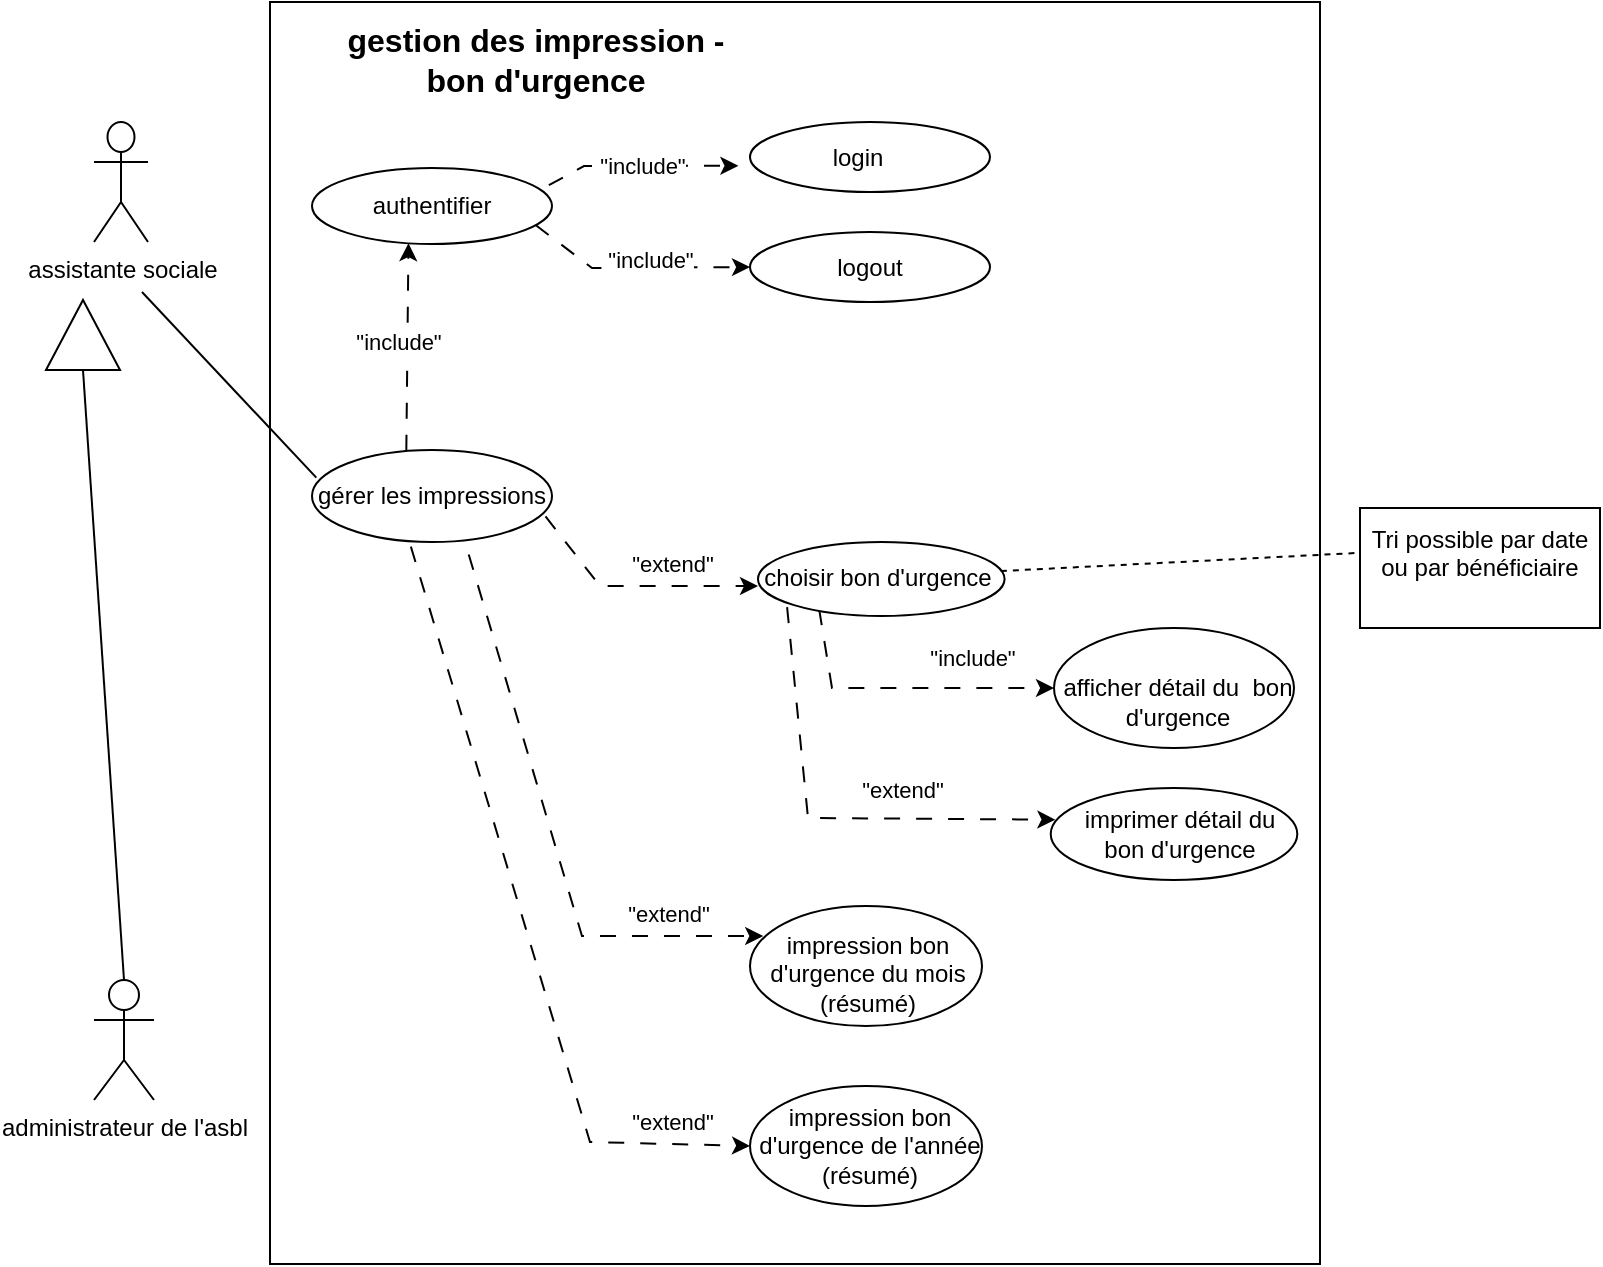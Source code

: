 <mxfile version="28.0.4">
  <diagram name="Page-1" id="1hs5s9o86z9CkmKRlvlU">
    <mxGraphModel dx="705" dy="608" grid="0" gridSize="10" guides="1" tooltips="1" connect="1" arrows="1" fold="1" page="1" pageScale="1" pageWidth="827" pageHeight="1169" math="0" shadow="0">
      <root>
        <mxCell id="0" />
        <mxCell id="1" parent="0" />
        <mxCell id="GhNzC62iqTjmhW8HPOJ9-1" value="" style="rounded=0;whiteSpace=wrap;html=1;movable=0;resizable=0;rotatable=0;deletable=0;editable=0;locked=1;connectable=0;" parent="1" vertex="1">
          <mxGeometry x="145" y="110" width="525" height="631" as="geometry" />
        </mxCell>
        <mxCell id="m7XsVHhVL0BLHQTgYPTq-2" value="assistante sociale" style="shape=umlActor;verticalLabelPosition=bottom;verticalAlign=top;html=1;" parent="1" vertex="1">
          <mxGeometry x="57" y="170" width="27" height="60" as="geometry" />
        </mxCell>
        <mxCell id="m7XsVHhVL0BLHQTgYPTq-81" value="" style="shape=ellipse;container=1;horizontal=1;horizontalStack=0;resizeParent=1;resizeParentMax=0;resizeLast=0;html=1;dashed=0;collapsible=0;" parent="1" vertex="1">
          <mxGeometry x="385" y="562" width="116" height="60" as="geometry" />
        </mxCell>
        <mxCell id="m7XsVHhVL0BLHQTgYPTq-82" value="impression bon d&#39;urgence du mois (résumé)" style="html=1;strokeColor=none;fillColor=none;align=center;verticalAlign=middle;rotatable=0;whiteSpace=wrap;" parent="m7XsVHhVL0BLHQTgYPTq-81" vertex="1">
          <mxGeometry x="1.29" y="26" width="116" height="15" as="geometry" />
        </mxCell>
        <mxCell id="m7XsVHhVL0BLHQTgYPTq-83" value="&quot;extend&quot;" style="endArrow=classic;html=1;rounded=0;entryX=0.057;entryY=0.25;entryDx=0;entryDy=0;endFill=1;entryPerimeter=0;exitX=0.653;exitY=1.135;exitDx=0;exitDy=0;exitPerimeter=0;dashed=1;dashPattern=8 8;" parent="1" source="v8u3o5dKxp5fcHs1NCGX-15" target="m7XsVHhVL0BLHQTgYPTq-81" edge="1">
          <mxGeometry x="0.671" y="11" width="50" height="50" relative="1" as="geometry">
            <mxPoint x="92.29" y="266" as="sourcePoint" />
            <mxPoint x="385" y="568" as="targetPoint" />
            <Array as="points">
              <mxPoint x="301" y="577" />
            </Array>
            <mxPoint as="offset" />
          </mxGeometry>
        </mxCell>
        <mxCell id="m7XsVHhVL0BLHQTgYPTq-84" value="" style="shape=ellipse;container=1;horizontal=1;horizontalStack=0;resizeParent=1;resizeParentMax=0;resizeLast=0;html=1;dashed=0;collapsible=0;" parent="1" vertex="1">
          <mxGeometry x="385" y="652" width="116" height="60" as="geometry" />
        </mxCell>
        <mxCell id="m7XsVHhVL0BLHQTgYPTq-85" value="impression bon d&#39;urgence de l&#39;année (résumé)" style="html=1;strokeColor=none;fillColor=none;align=center;verticalAlign=middle;rotatable=0;whiteSpace=wrap;" parent="m7XsVHhVL0BLHQTgYPTq-84" vertex="1">
          <mxGeometry x="2" y="22.5" width="116" height="15" as="geometry" />
        </mxCell>
        <mxCell id="m7XsVHhVL0BLHQTgYPTq-86" value="&quot;extend&quot;" style="endArrow=classic;html=1;rounded=0;entryX=0;entryY=0.5;entryDx=0;entryDy=0;endFill=1;exitX=0.412;exitY=1.05;exitDx=0;exitDy=0;exitPerimeter=0;dashed=1;dashPattern=8 8;" parent="1" source="v8u3o5dKxp5fcHs1NCGX-15" target="m7XsVHhVL0BLHQTgYPTq-84" edge="1">
          <mxGeometry x="0.799" y="11" width="50" height="50" relative="1" as="geometry">
            <mxPoint x="87.29" y="294" as="sourcePoint" />
            <mxPoint x="439.29" y="763" as="targetPoint" />
            <Array as="points">
              <mxPoint x="305" y="680" />
            </Array>
            <mxPoint as="offset" />
          </mxGeometry>
        </mxCell>
        <mxCell id="m7XsVHhVL0BLHQTgYPTq-106" value="administrateur de l&#39;asbl" style="shape=umlActor;verticalLabelPosition=bottom;verticalAlign=top;html=1;outlineConnect=0;" parent="1" vertex="1">
          <mxGeometry x="57" y="599" width="30" height="60" as="geometry" />
        </mxCell>
        <mxCell id="m7XsVHhVL0BLHQTgYPTq-109" value="" style="group" parent="1" vertex="1" connectable="0">
          <mxGeometry x="27" y="264" width="37" height="35" as="geometry" />
        </mxCell>
        <mxCell id="m7XsVHhVL0BLHQTgYPTq-107" value="" style="triangle;whiteSpace=wrap;html=1;rotation=-90;" parent="m7XsVHhVL0BLHQTgYPTq-109" vertex="1">
          <mxGeometry x="7" y="-6" width="35" height="37" as="geometry" />
        </mxCell>
        <mxCell id="m7XsVHhVL0BLHQTgYPTq-108" value="" style="endArrow=none;html=1;rounded=0;exitX=0.5;exitY=0;exitDx=0;exitDy=0;exitPerimeter=0;entryX=0;entryY=0.5;entryDx=0;entryDy=0;" parent="m7XsVHhVL0BLHQTgYPTq-109" source="m7XsVHhVL0BLHQTgYPTq-106" target="m7XsVHhVL0BLHQTgYPTq-107" edge="1">
          <mxGeometry width="50" height="50" relative="1" as="geometry">
            <mxPoint x="70" y="37" as="sourcePoint" />
            <mxPoint x="120" y="-13" as="targetPoint" />
          </mxGeometry>
        </mxCell>
        <mxCell id="m7XsVHhVL0BLHQTgYPTq-110" value="" style="shape=ellipse;container=1;horizontal=1;horizontalStack=0;resizeParent=1;resizeParentMax=0;resizeLast=0;html=1;dashed=0;collapsible=0;" parent="1" vertex="1">
          <mxGeometry x="537" y="423" width="120" height="60" as="geometry" />
        </mxCell>
        <mxCell id="m7XsVHhVL0BLHQTgYPTq-111" value="afficher détail du&amp;nbsp; bon d&#39;urgence" style="html=1;strokeColor=none;fillColor=none;align=center;verticalAlign=middle;rotatable=0;whiteSpace=wrap;" parent="m7XsVHhVL0BLHQTgYPTq-110" vertex="1">
          <mxGeometry x="2" y="29.001" width="120" height="15" as="geometry" />
        </mxCell>
        <mxCell id="m7XsVHhVL0BLHQTgYPTq-112" value="&quot;include&quot;" style="endArrow=classic;html=1;rounded=0;entryX=0;entryY=0.5;entryDx=0;entryDy=0;endFill=1;exitX=0.248;exitY=0.911;exitDx=0;exitDy=0;exitPerimeter=0;dashed=1;dashPattern=8 8;" parent="1" source="v8u3o5dKxp5fcHs1NCGX-18" target="m7XsVHhVL0BLHQTgYPTq-110" edge="1">
          <mxGeometry x="0.45" y="15" width="50" height="50" relative="1" as="geometry">
            <mxPoint x="-336" y="183" as="sourcePoint" />
            <mxPoint x="237" y="382" as="targetPoint" />
            <Array as="points">
              <mxPoint x="426" y="453" />
            </Array>
            <mxPoint as="offset" />
          </mxGeometry>
        </mxCell>
        <mxCell id="GhNzC62iqTjmhW8HPOJ9-2" value="gestion des impression - bon d&#39;urgence" style="text;html=1;align=center;verticalAlign=middle;whiteSpace=wrap;rounded=0;fontSize=16;fontStyle=1" parent="1" vertex="1">
          <mxGeometry x="169" y="124" width="218" height="30" as="geometry" />
        </mxCell>
        <mxCell id="v8u3o5dKxp5fcHs1NCGX-1" value="" style="shape=ellipse;container=1;horizontal=1;horizontalStack=0;resizeParent=1;resizeParentMax=0;resizeLast=0;html=1;dashed=0;collapsible=0;" parent="1" vertex="1">
          <mxGeometry x="385" y="170" width="120" height="35" as="geometry" />
        </mxCell>
        <mxCell id="v8u3o5dKxp5fcHs1NCGX-2" value="login" style="html=1;strokeColor=none;fillColor=none;align=center;verticalAlign=middle;rotatable=0;whiteSpace=wrap;" parent="v8u3o5dKxp5fcHs1NCGX-1" vertex="1">
          <mxGeometry x="-5.8" y="13.125" width="120" height="8.75" as="geometry" />
        </mxCell>
        <mxCell id="v8u3o5dKxp5fcHs1NCGX-3" value="" style="shape=ellipse;container=1;horizontal=1;horizontalStack=0;resizeParent=1;resizeParentMax=0;resizeLast=0;html=1;dashed=0;collapsible=0;" parent="1" vertex="1">
          <mxGeometry x="385" y="225" width="120" height="35" as="geometry" />
        </mxCell>
        <mxCell id="v8u3o5dKxp5fcHs1NCGX-4" value="logout" style="html=1;strokeColor=none;fillColor=none;align=center;verticalAlign=middle;rotatable=0;whiteSpace=wrap;" parent="v8u3o5dKxp5fcHs1NCGX-3" vertex="1">
          <mxGeometry y="13.125" width="120" height="8.75" as="geometry" />
        </mxCell>
        <mxCell id="v8u3o5dKxp5fcHs1NCGX-7" value="" style="endArrow=classic;html=1;rounded=0;entryX=0;entryY=1;entryDx=0;entryDy=0;endFill=1;dashed=1;dashPattern=8 8;exitX=0.987;exitY=0.226;exitDx=0;exitDy=0;exitPerimeter=0;" parent="1" source="v8u3o5dKxp5fcHs1NCGX-26" target="v8u3o5dKxp5fcHs1NCGX-2" edge="1">
          <mxGeometry width="50" height="50" relative="1" as="geometry">
            <mxPoint x="71" y="246" as="sourcePoint" />
            <mxPoint x="447" y="314" as="targetPoint" />
            <Array as="points">
              <mxPoint x="302" y="192" />
            </Array>
          </mxGeometry>
        </mxCell>
        <mxCell id="v8u3o5dKxp5fcHs1NCGX-8" value="&quot;include&quot;" style="edgeLabel;html=1;align=center;verticalAlign=middle;resizable=0;points=[];" parent="v8u3o5dKxp5fcHs1NCGX-7" vertex="1" connectable="0">
          <mxGeometry x="0.013" relative="1" as="geometry">
            <mxPoint as="offset" />
          </mxGeometry>
        </mxCell>
        <mxCell id="v8u3o5dKxp5fcHs1NCGX-9" value="" style="endArrow=classic;html=1;rounded=0;entryX=0;entryY=0.5;entryDx=0;entryDy=0;endFill=1;dashed=1;dashPattern=8 8;exitX=0.933;exitY=0.753;exitDx=0;exitDy=0;exitPerimeter=0;" parent="1" source="v8u3o5dKxp5fcHs1NCGX-26" target="v8u3o5dKxp5fcHs1NCGX-4" edge="1">
          <mxGeometry width="50" height="50" relative="1" as="geometry">
            <mxPoint x="264" y="262" as="sourcePoint" />
            <mxPoint x="401" y="304" as="targetPoint" />
            <Array as="points">
              <mxPoint x="306" y="243" />
            </Array>
          </mxGeometry>
        </mxCell>
        <mxCell id="v8u3o5dKxp5fcHs1NCGX-10" value="&quot;include&quot;" style="edgeLabel;html=1;align=center;verticalAlign=middle;resizable=0;points=[];" parent="v8u3o5dKxp5fcHs1NCGX-9" vertex="1" connectable="0">
          <mxGeometry x="-0.095" y="2" relative="1" as="geometry">
            <mxPoint x="13" y="-2" as="offset" />
          </mxGeometry>
        </mxCell>
        <mxCell id="v8u3o5dKxp5fcHs1NCGX-13" value="" style="shape=ellipse;container=1;horizontal=1;horizontalStack=0;resizeParent=1;resizeParentMax=0;resizeLast=0;html=1;dashed=0;collapsible=0;" parent="1" vertex="1">
          <mxGeometry x="535.36" y="503" width="123.29" height="46" as="geometry" />
        </mxCell>
        <mxCell id="v8u3o5dKxp5fcHs1NCGX-14" value="imprimer détail du bon d&#39;urgence" style="html=1;strokeColor=none;fillColor=none;align=center;verticalAlign=middle;rotatable=0;whiteSpace=wrap;" parent="v8u3o5dKxp5fcHs1NCGX-13" vertex="1">
          <mxGeometry x="11" y="17.25" width="108.29" height="11.5" as="geometry" />
        </mxCell>
        <mxCell id="v8u3o5dKxp5fcHs1NCGX-15" value="gérer les impressions" style="ellipse;whiteSpace=wrap;html=1;" parent="1" vertex="1">
          <mxGeometry x="166" y="334" width="120" height="46" as="geometry" />
        </mxCell>
        <mxCell id="v8u3o5dKxp5fcHs1NCGX-16" value="" style="endArrow=classic;html=1;rounded=0;dashed=1;dashPattern=8 8;exitX=0.118;exitY=0.88;exitDx=0;exitDy=0;exitPerimeter=0;entryX=0.019;entryY=0.344;entryDx=0;entryDy=0;entryPerimeter=0;" parent="1" source="v8u3o5dKxp5fcHs1NCGX-18" target="v8u3o5dKxp5fcHs1NCGX-13" edge="1">
          <mxGeometry width="50" height="50" relative="1" as="geometry">
            <mxPoint x="250.72" y="384.658" as="sourcePoint" />
            <mxPoint x="385.0" y="522.002" as="targetPoint" />
            <Array as="points">
              <mxPoint x="414" y="518" />
            </Array>
          </mxGeometry>
        </mxCell>
        <mxCell id="v8u3o5dKxp5fcHs1NCGX-17" value="&quot;extend&quot;" style="edgeLabel;html=1;align=center;verticalAlign=middle;resizable=0;points=[];" parent="v8u3o5dKxp5fcHs1NCGX-16" vertex="1" connectable="0">
          <mxGeometry x="-0.411" y="2" relative="1" as="geometry">
            <mxPoint x="49" y="24" as="offset" />
          </mxGeometry>
        </mxCell>
        <mxCell id="v8u3o5dKxp5fcHs1NCGX-18" value="" style="shape=ellipse;container=1;horizontal=1;horizontalStack=0;resizeParent=1;resizeParentMax=0;resizeLast=0;html=1;dashed=0;collapsible=0;" parent="1" vertex="1">
          <mxGeometry x="389" y="380" width="123.29" height="37" as="geometry" />
        </mxCell>
        <mxCell id="v8u3o5dKxp5fcHs1NCGX-19" value="choisir bon d&#39;urgence" style="html=1;strokeColor=none;fillColor=none;align=center;verticalAlign=middle;rotatable=0;whiteSpace=wrap;" parent="v8u3o5dKxp5fcHs1NCGX-18" vertex="1">
          <mxGeometry y="10.43" width="120" height="16.13" as="geometry" />
        </mxCell>
        <mxCell id="v8u3o5dKxp5fcHs1NCGX-20" value="" style="endArrow=classic;html=1;rounded=0;dashed=1;dashPattern=8 8;exitX=0.973;exitY=0.722;exitDx=0;exitDy=0;exitPerimeter=0;endSize=6;strokeWidth=1;jumpSize=6;" parent="1" source="v8u3o5dKxp5fcHs1NCGX-15" edge="1">
          <mxGeometry width="50" height="50" relative="1" as="geometry">
            <mxPoint x="280" y="401" as="sourcePoint" />
            <mxPoint x="389" y="402" as="targetPoint" />
            <Array as="points">
              <mxPoint x="310" y="402" />
            </Array>
          </mxGeometry>
        </mxCell>
        <mxCell id="v8u3o5dKxp5fcHs1NCGX-21" value="&quot;extend&quot;" style="edgeLabel;html=1;align=center;verticalAlign=middle;resizable=0;points=[];" parent="v8u3o5dKxp5fcHs1NCGX-20" vertex="1" connectable="0">
          <mxGeometry x="-0.411" y="2" relative="1" as="geometry">
            <mxPoint x="39" y="-4" as="offset" />
          </mxGeometry>
        </mxCell>
        <mxCell id="v8u3o5dKxp5fcHs1NCGX-26" value="authentifier" style="ellipse;whiteSpace=wrap;html=1;" parent="1" vertex="1">
          <mxGeometry x="166" y="193" width="120" height="38" as="geometry" />
        </mxCell>
        <mxCell id="v8u3o5dKxp5fcHs1NCGX-27" value="" style="endArrow=classic;html=1;rounded=0;exitX=0.393;exitY=0.009;exitDx=0;exitDy=0;exitPerimeter=0;entryX=0.402;entryY=0.989;entryDx=0;entryDy=0;entryPerimeter=0;dashed=1;dashPattern=8 8;" parent="1" source="v8u3o5dKxp5fcHs1NCGX-15" target="v8u3o5dKxp5fcHs1NCGX-26" edge="1">
          <mxGeometry width="50" height="50" relative="1" as="geometry">
            <mxPoint x="244" y="340" as="sourcePoint" />
            <mxPoint x="351" y="256" as="targetPoint" />
          </mxGeometry>
        </mxCell>
        <mxCell id="v8u3o5dKxp5fcHs1NCGX-28" value="&quot;include&quot;" style="edgeLabel;html=1;align=center;verticalAlign=middle;resizable=0;points=[];" parent="v8u3o5dKxp5fcHs1NCGX-27" vertex="1" connectable="0">
          <mxGeometry x="0.051" y="5" relative="1" as="geometry">
            <mxPoint as="offset" />
          </mxGeometry>
        </mxCell>
        <mxCell id="v8u3o5dKxp5fcHs1NCGX-33" value="&#xa;Tri possible par date ou par bénéficiaire&#xa;&#xa;" style="rounded=0;whiteSpace=wrap;html=1;" parent="1" vertex="1">
          <mxGeometry x="690" y="363" width="120" height="60" as="geometry" />
        </mxCell>
        <mxCell id="v8u3o5dKxp5fcHs1NCGX-34" value="" style="endArrow=none;dashed=1;html=1;rounded=0;entryX=0.004;entryY=0.373;entryDx=0;entryDy=0;entryPerimeter=0;exitX=0.985;exitY=0.393;exitDx=0;exitDy=0;exitPerimeter=0;" parent="1" source="v8u3o5dKxp5fcHs1NCGX-18" target="v8u3o5dKxp5fcHs1NCGX-33" edge="1">
          <mxGeometry width="50" height="50" relative="1" as="geometry">
            <mxPoint x="512" y="399" as="sourcePoint" />
            <mxPoint x="540" y="517" as="targetPoint" />
          </mxGeometry>
        </mxCell>
        <mxCell id="v8u3o5dKxp5fcHs1NCGX-36" value="" style="endArrow=none;html=1;rounded=0;entryX=0.018;entryY=0.301;entryDx=0;entryDy=0;entryPerimeter=0;" parent="1" target="v8u3o5dKxp5fcHs1NCGX-15" edge="1">
          <mxGeometry width="50" height="50" relative="1" as="geometry">
            <mxPoint x="81" y="255" as="sourcePoint" />
            <mxPoint x="459" y="420" as="targetPoint" />
          </mxGeometry>
        </mxCell>
      </root>
    </mxGraphModel>
  </diagram>
</mxfile>
